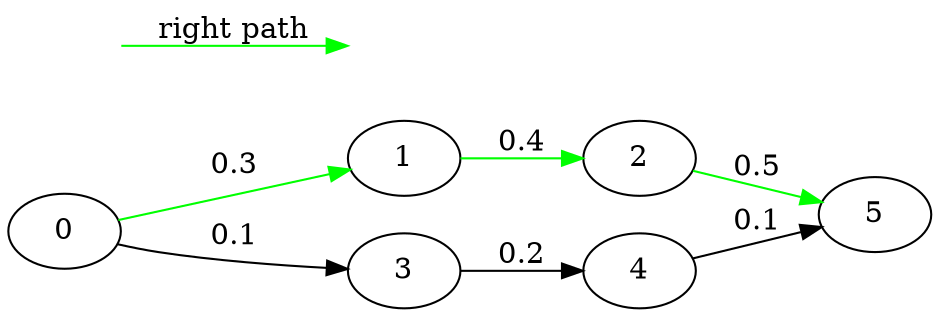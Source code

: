 digraph {
	rankdir="LR";  // horizontal layout
	0 -> 1 [label=0.3, color=green];
	1 -> 2 [label=0.4, color=green];
	2 -> 5 [label=0.5, color=green];

	0 -> 3 [label=0.1];
	3 -> 4 [label=0.2];
	4 -> 5 [label=0.1];

	subgraph {
		label = "Legend"
		a [style=invis];
        b [style=invis];
		shape = "rectangle"
		a -> b [color=green, label="right path"];
	}
}
